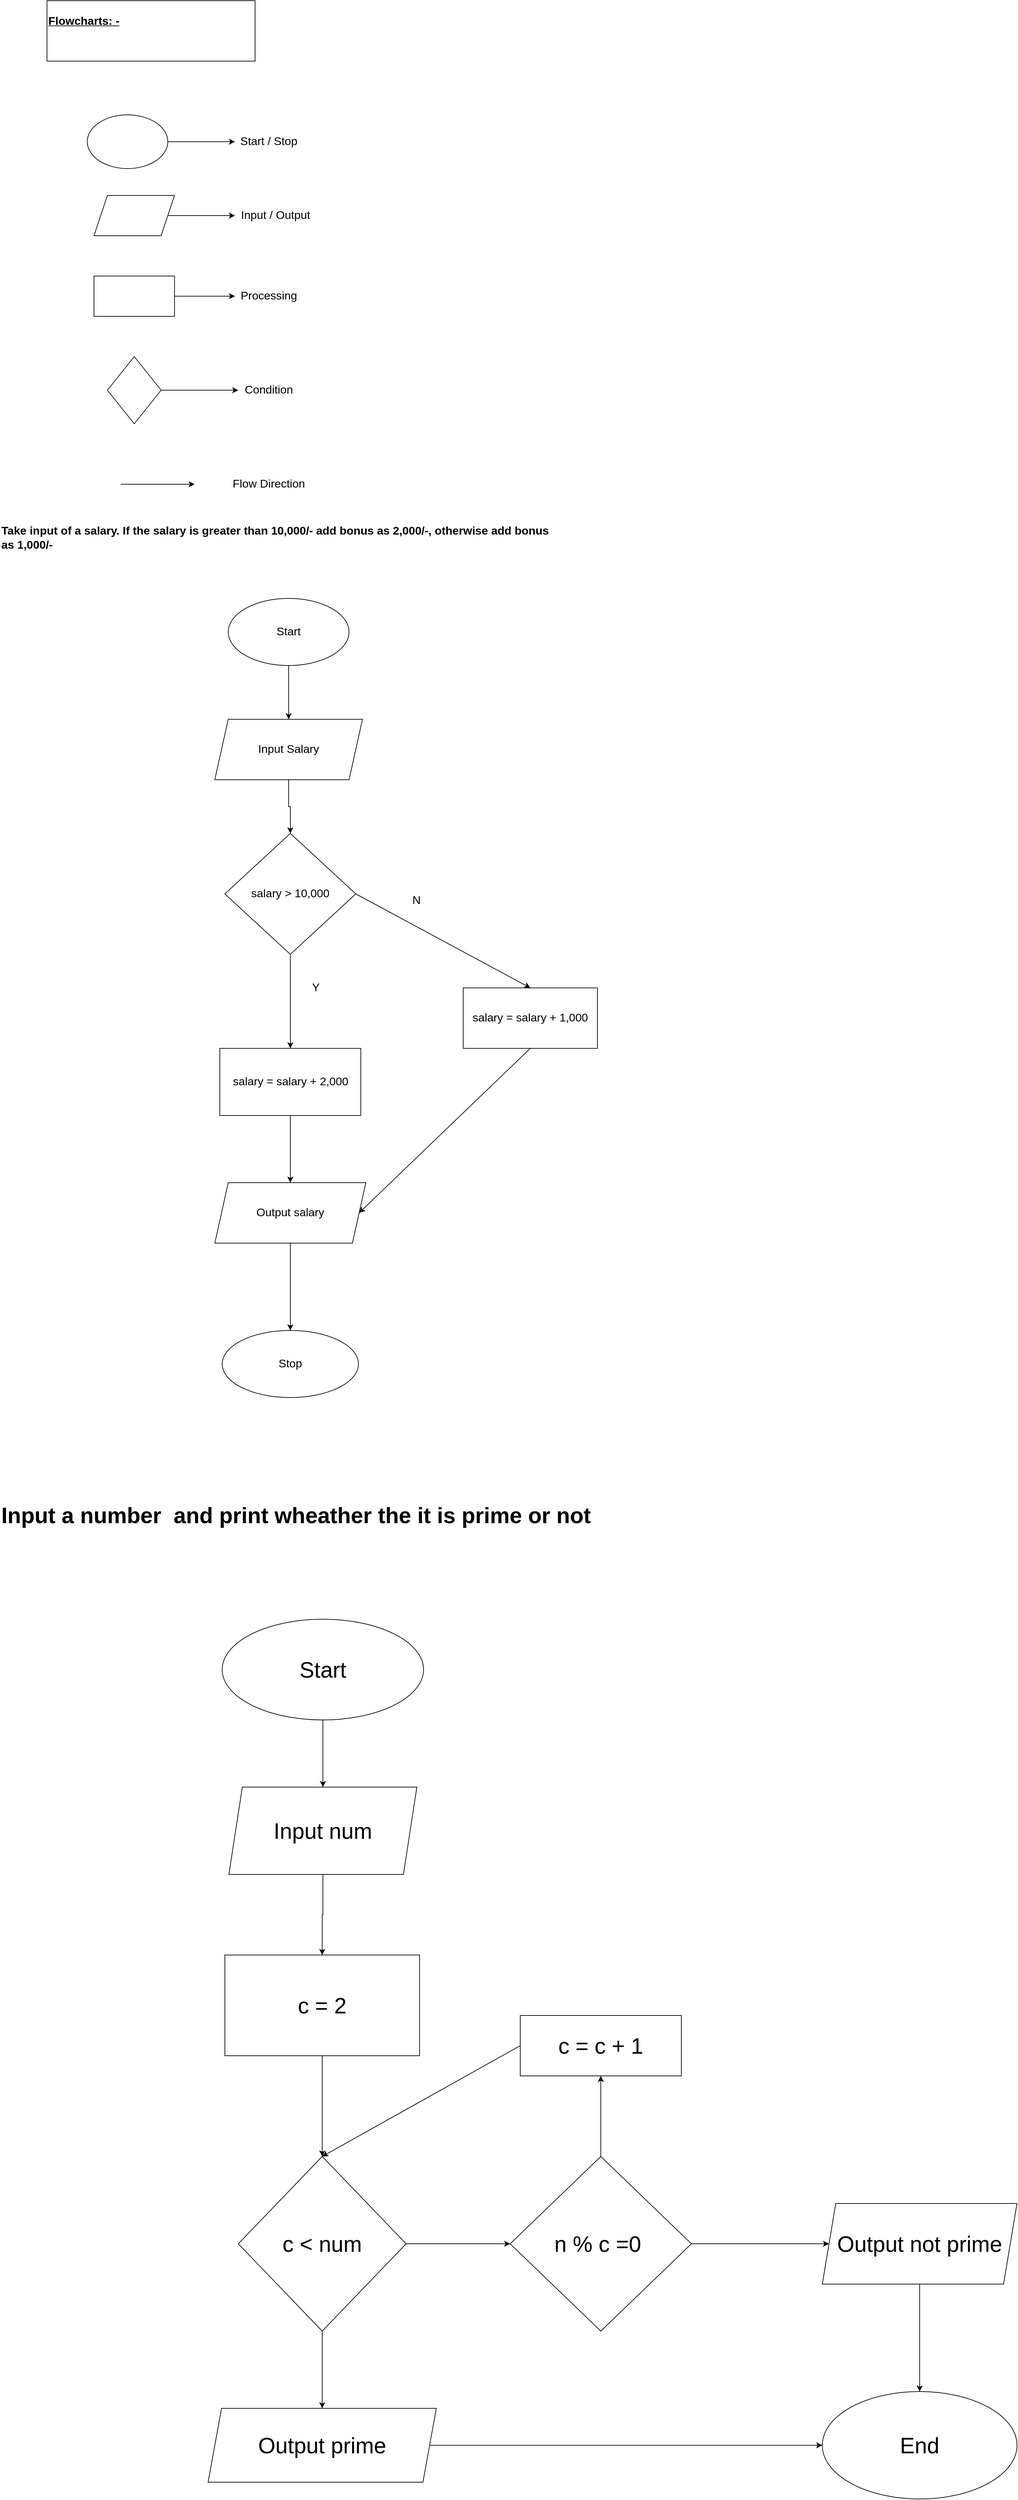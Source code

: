 <mxfile version="16.5.6" type="device"><diagram id="RVVFhKQOhSbV1LmfF7zT" name="Page-1"><mxGraphModel dx="5011" dy="2054" grid="1" gridSize="10" guides="1" tooltips="1" connect="1" arrows="1" fold="1" page="1" pageScale="1" pageWidth="850" pageHeight="1100" math="0" shadow="0"><root><mxCell id="0"/><mxCell id="1" parent="0"/><mxCell id="9Dl6OiXzPKv29HgNr3uS-11" value="&lt;font&gt;&lt;u&gt;&lt;span style=&quot;font-size: 17px&quot;&gt;&lt;b&gt;Flowcharts: -&lt;br&gt;&lt;/b&gt;&lt;/span&gt;&lt;/u&gt;&lt;br&gt;&lt;br&gt;&lt;/font&gt;" style="whiteSpace=wrap;html=1;align=left;" vertex="1" parent="1"><mxGeometry x="-3280" y="40" width="310" height="90" as="geometry"/></mxCell><mxCell id="9Dl6OiXzPKv29HgNr3uS-16" style="edgeStyle=orthogonalEdgeStyle;rounded=0;orthogonalLoop=1;jettySize=auto;html=1;exitX=1;exitY=0.5;exitDx=0;exitDy=0;fontSize=17;" edge="1" parent="1" source="9Dl6OiXzPKv29HgNr3uS-13" target="9Dl6OiXzPKv29HgNr3uS-14"><mxGeometry relative="1" as="geometry"/></mxCell><mxCell id="9Dl6OiXzPKv29HgNr3uS-13" value="" style="ellipse;whiteSpace=wrap;html=1;fontSize=17;" vertex="1" parent="1"><mxGeometry x="-3220" y="210" width="120" height="80" as="geometry"/></mxCell><mxCell id="9Dl6OiXzPKv29HgNr3uS-14" value="Start / Stop" style="text;html=1;align=center;verticalAlign=middle;resizable=0;points=[];autosize=1;strokeColor=none;fillColor=none;fontSize=17;" vertex="1" parent="1"><mxGeometry x="-3000" y="235" width="100" height="30" as="geometry"/></mxCell><mxCell id="9Dl6OiXzPKv29HgNr3uS-19" style="edgeStyle=orthogonalEdgeStyle;rounded=0;orthogonalLoop=1;jettySize=auto;html=1;fontSize=17;" edge="1" parent="1" source="9Dl6OiXzPKv29HgNr3uS-17" target="9Dl6OiXzPKv29HgNr3uS-18"><mxGeometry relative="1" as="geometry"/></mxCell><mxCell id="9Dl6OiXzPKv29HgNr3uS-17" value="" style="shape=parallelogram;perimeter=parallelogramPerimeter;whiteSpace=wrap;html=1;fixedSize=1;fontSize=17;" vertex="1" parent="1"><mxGeometry x="-3210" y="330" width="120" height="60" as="geometry"/></mxCell><mxCell id="9Dl6OiXzPKv29HgNr3uS-18" value="Input / Output" style="text;html=1;align=center;verticalAlign=middle;resizable=0;points=[];autosize=1;strokeColor=none;fillColor=none;fontSize=17;" vertex="1" parent="1"><mxGeometry x="-3000" y="345" width="120" height="30" as="geometry"/></mxCell><mxCell id="9Dl6OiXzPKv29HgNr3uS-22" style="edgeStyle=orthogonalEdgeStyle;rounded=0;orthogonalLoop=1;jettySize=auto;html=1;fontSize=17;" edge="1" parent="1" source="9Dl6OiXzPKv29HgNr3uS-20" target="9Dl6OiXzPKv29HgNr3uS-21"><mxGeometry relative="1" as="geometry"/></mxCell><mxCell id="9Dl6OiXzPKv29HgNr3uS-20" value="" style="rounded=0;whiteSpace=wrap;html=1;fontSize=17;" vertex="1" parent="1"><mxGeometry x="-3210" y="450" width="120" height="60" as="geometry"/></mxCell><mxCell id="9Dl6OiXzPKv29HgNr3uS-21" value="Processing" style="text;html=1;align=center;verticalAlign=middle;resizable=0;points=[];autosize=1;strokeColor=none;fillColor=none;fontSize=17;" vertex="1" parent="1"><mxGeometry x="-3000" y="465" width="100" height="30" as="geometry"/></mxCell><mxCell id="9Dl6OiXzPKv29HgNr3uS-25" style="edgeStyle=orthogonalEdgeStyle;rounded=0;orthogonalLoop=1;jettySize=auto;html=1;fontSize=17;" edge="1" parent="1" source="9Dl6OiXzPKv29HgNr3uS-23" target="9Dl6OiXzPKv29HgNr3uS-24"><mxGeometry relative="1" as="geometry"/></mxCell><mxCell id="9Dl6OiXzPKv29HgNr3uS-23" value="" style="rhombus;whiteSpace=wrap;html=1;fontSize=17;" vertex="1" parent="1"><mxGeometry x="-3190" y="570" width="80" height="100" as="geometry"/></mxCell><mxCell id="9Dl6OiXzPKv29HgNr3uS-24" value="Condition" style="text;html=1;align=center;verticalAlign=middle;resizable=0;points=[];autosize=1;strokeColor=none;fillColor=none;fontSize=17;" vertex="1" parent="1"><mxGeometry x="-2995" y="605" width="90" height="30" as="geometry"/></mxCell><mxCell id="9Dl6OiXzPKv29HgNr3uS-29" value="Take input of a salary. If the salary is greater than 10,000/- add bonus as 2,000/-, otherwise add bonus as 1,000/-" style="text;html=1;strokeColor=none;fillColor=none;align=left;verticalAlign=middle;whiteSpace=wrap;rounded=0;fontSize=17;fontStyle=1" vertex="1" parent="1"><mxGeometry x="-3350" y="790" width="820" height="100" as="geometry"/></mxCell><mxCell id="9Dl6OiXzPKv29HgNr3uS-35" style="edgeStyle=orthogonalEdgeStyle;rounded=0;orthogonalLoop=1;jettySize=auto;html=1;entryX=0.5;entryY=0;entryDx=0;entryDy=0;fontSize=17;" edge="1" parent="1" source="9Dl6OiXzPKv29HgNr3uS-30" target="9Dl6OiXzPKv29HgNr3uS-34"><mxGeometry relative="1" as="geometry"/></mxCell><mxCell id="9Dl6OiXzPKv29HgNr3uS-30" value="Start" style="ellipse;whiteSpace=wrap;html=1;fontSize=17;" vertex="1" parent="1"><mxGeometry x="-3010" y="930" width="180" height="100" as="geometry"/></mxCell><mxCell id="9Dl6OiXzPKv29HgNr3uS-32" value="" style="endArrow=classic;html=1;rounded=0;fontSize=17;" edge="1" parent="1"><mxGeometry width="50" height="50" relative="1" as="geometry"><mxPoint x="-3170" y="760" as="sourcePoint"/><mxPoint x="-3060" y="760" as="targetPoint"/></mxGeometry></mxCell><mxCell id="9Dl6OiXzPKv29HgNr3uS-33" value="Flow Direction" style="text;html=1;align=center;verticalAlign=middle;resizable=0;points=[];autosize=1;strokeColor=none;fillColor=none;fontSize=17;" vertex="1" parent="1"><mxGeometry x="-3010" y="745" width="120" height="30" as="geometry"/></mxCell><mxCell id="9Dl6OiXzPKv29HgNr3uS-45" style="edgeStyle=orthogonalEdgeStyle;rounded=0;orthogonalLoop=1;jettySize=auto;html=1;entryX=0.5;entryY=0;entryDx=0;entryDy=0;fontSize=17;" edge="1" parent="1" source="9Dl6OiXzPKv29HgNr3uS-34" target="9Dl6OiXzPKv29HgNr3uS-36"><mxGeometry relative="1" as="geometry"/></mxCell><mxCell id="9Dl6OiXzPKv29HgNr3uS-34" value="Input Salary" style="shape=parallelogram;perimeter=parallelogramPerimeter;whiteSpace=wrap;html=1;fixedSize=1;fontSize=17;" vertex="1" parent="1"><mxGeometry x="-3030" y="1110" width="220" height="90" as="geometry"/></mxCell><mxCell id="9Dl6OiXzPKv29HgNr3uS-46" style="edgeStyle=orthogonalEdgeStyle;rounded=0;orthogonalLoop=1;jettySize=auto;html=1;fontSize=17;" edge="1" parent="1" source="9Dl6OiXzPKv29HgNr3uS-36" target="9Dl6OiXzPKv29HgNr3uS-37"><mxGeometry relative="1" as="geometry"/></mxCell><mxCell id="9Dl6OiXzPKv29HgNr3uS-36" value="salary &amp;gt; 10,000" style="rhombus;whiteSpace=wrap;html=1;fontSize=17;" vertex="1" parent="1"><mxGeometry x="-3015" y="1280" width="195" height="180" as="geometry"/></mxCell><mxCell id="9Dl6OiXzPKv29HgNr3uS-49" style="edgeStyle=orthogonalEdgeStyle;rounded=0;orthogonalLoop=1;jettySize=auto;html=1;exitX=0.5;exitY=1;exitDx=0;exitDy=0;fontSize=17;" edge="1" parent="1" source="9Dl6OiXzPKv29HgNr3uS-37" target="9Dl6OiXzPKv29HgNr3uS-48"><mxGeometry relative="1" as="geometry"/></mxCell><mxCell id="9Dl6OiXzPKv29HgNr3uS-37" value="salary = salary + 2,000" style="rounded=0;whiteSpace=wrap;html=1;fontSize=17;" vertex="1" parent="1"><mxGeometry x="-3022.5" y="1600" width="210" height="100" as="geometry"/></mxCell><mxCell id="9Dl6OiXzPKv29HgNr3uS-38" value="salary = salary + 1,000" style="rounded=0;whiteSpace=wrap;html=1;fontSize=17;" vertex="1" parent="1"><mxGeometry x="-2660" y="1510" width="200" height="90" as="geometry"/></mxCell><mxCell id="9Dl6OiXzPKv29HgNr3uS-40" value="" style="endArrow=classic;html=1;rounded=0;fontSize=17;exitX=1;exitY=0.5;exitDx=0;exitDy=0;entryX=0.5;entryY=0;entryDx=0;entryDy=0;" edge="1" parent="1" source="9Dl6OiXzPKv29HgNr3uS-36" target="9Dl6OiXzPKv29HgNr3uS-38"><mxGeometry width="50" height="50" relative="1" as="geometry"><mxPoint x="-2800" y="1490" as="sourcePoint"/><mxPoint x="-2750" y="1440" as="targetPoint"/></mxGeometry></mxCell><mxCell id="9Dl6OiXzPKv29HgNr3uS-47" value="" style="endArrow=classic;html=1;rounded=0;fontSize=17;exitX=0.5;exitY=1;exitDx=0;exitDy=0;entryX=1;entryY=0.5;entryDx=0;entryDy=0;" edge="1" parent="1" source="9Dl6OiXzPKv29HgNr3uS-38" target="9Dl6OiXzPKv29HgNr3uS-48"><mxGeometry width="50" height="50" relative="1" as="geometry"><mxPoint x="-2820" y="1590" as="sourcePoint"/><mxPoint x="-2720" y="1750" as="targetPoint"/></mxGeometry></mxCell><mxCell id="9Dl6OiXzPKv29HgNr3uS-51" style="edgeStyle=orthogonalEdgeStyle;rounded=0;orthogonalLoop=1;jettySize=auto;html=1;fontSize=17;" edge="1" parent="1" source="9Dl6OiXzPKv29HgNr3uS-48" target="9Dl6OiXzPKv29HgNr3uS-50"><mxGeometry relative="1" as="geometry"/></mxCell><mxCell id="9Dl6OiXzPKv29HgNr3uS-48" value="Output salary" style="shape=parallelogram;perimeter=parallelogramPerimeter;whiteSpace=wrap;html=1;fixedSize=1;fontSize=17;" vertex="1" parent="1"><mxGeometry x="-3030" y="1800" width="225" height="90" as="geometry"/></mxCell><mxCell id="9Dl6OiXzPKv29HgNr3uS-50" value="Stop" style="ellipse;whiteSpace=wrap;html=1;fontSize=17;" vertex="1" parent="1"><mxGeometry x="-3019" y="2020" width="203" height="100" as="geometry"/></mxCell><mxCell id="9Dl6OiXzPKv29HgNr3uS-52" value="Y" style="text;html=1;align=center;verticalAlign=middle;resizable=0;points=[];autosize=1;strokeColor=none;fillColor=none;fontSize=17;" vertex="1" parent="1"><mxGeometry x="-2895" y="1495" width="30" height="30" as="geometry"/></mxCell><mxCell id="9Dl6OiXzPKv29HgNr3uS-53" value="N" style="text;html=1;align=center;verticalAlign=middle;resizable=0;points=[];autosize=1;strokeColor=none;fillColor=none;fontSize=17;" vertex="1" parent="1"><mxGeometry x="-2745" y="1365" width="30" height="30" as="geometry"/></mxCell><mxCell id="9Dl6OiXzPKv29HgNr3uS-54" value="&lt;b&gt;&lt;font style=&quot;font-size: 33px&quot;&gt;Input a number&amp;nbsp; and print wheather the it is prime or not&lt;/font&gt;&lt;/b&gt;" style="text;html=1;strokeColor=none;fillColor=none;align=left;verticalAlign=middle;whiteSpace=wrap;rounded=0;fontSize=17;" vertex="1" parent="1"><mxGeometry x="-3350" y="2190" width="1090" height="210" as="geometry"/></mxCell><mxCell id="9Dl6OiXzPKv29HgNr3uS-60" style="edgeStyle=orthogonalEdgeStyle;rounded=0;orthogonalLoop=1;jettySize=auto;html=1;fontSize=33;" edge="1" parent="1" source="9Dl6OiXzPKv29HgNr3uS-55" target="9Dl6OiXzPKv29HgNr3uS-56"><mxGeometry relative="1" as="geometry"/></mxCell><mxCell id="9Dl6OiXzPKv29HgNr3uS-55" value="Start" style="ellipse;whiteSpace=wrap;html=1;fontSize=33;" vertex="1" parent="1"><mxGeometry x="-3019" y="2450" width="300" height="150" as="geometry"/></mxCell><mxCell id="9Dl6OiXzPKv29HgNr3uS-61" style="edgeStyle=orthogonalEdgeStyle;rounded=0;orthogonalLoop=1;jettySize=auto;html=1;fontSize=33;" edge="1" parent="1" source="9Dl6OiXzPKv29HgNr3uS-56" target="9Dl6OiXzPKv29HgNr3uS-58"><mxGeometry relative="1" as="geometry"/></mxCell><mxCell id="9Dl6OiXzPKv29HgNr3uS-56" value="Input num" style="shape=parallelogram;perimeter=parallelogramPerimeter;whiteSpace=wrap;html=1;fixedSize=1;fontSize=33;" vertex="1" parent="1"><mxGeometry x="-3009" y="2700" width="280" height="130" as="geometry"/></mxCell><mxCell id="9Dl6OiXzPKv29HgNr3uS-62" style="edgeStyle=orthogonalEdgeStyle;rounded=0;orthogonalLoop=1;jettySize=auto;html=1;fontSize=33;" edge="1" parent="1" source="9Dl6OiXzPKv29HgNr3uS-58" target="9Dl6OiXzPKv29HgNr3uS-59"><mxGeometry relative="1" as="geometry"><Array as="points"><mxPoint x="-2869" y="3260"/><mxPoint x="-2869" y="3260"/></Array></mxGeometry></mxCell><mxCell id="9Dl6OiXzPKv29HgNr3uS-58" value="c = 2" style="rounded=0;whiteSpace=wrap;html=1;fontSize=33;" vertex="1" parent="1"><mxGeometry x="-3015" y="2950" width="290" height="150" as="geometry"/></mxCell><mxCell id="9Dl6OiXzPKv29HgNr3uS-64" style="edgeStyle=orthogonalEdgeStyle;rounded=0;orthogonalLoop=1;jettySize=auto;html=1;entryX=0;entryY=0.5;entryDx=0;entryDy=0;fontSize=33;" edge="1" parent="1" source="9Dl6OiXzPKv29HgNr3uS-59" target="9Dl6OiXzPKv29HgNr3uS-63"><mxGeometry relative="1" as="geometry"/></mxCell><mxCell id="9Dl6OiXzPKv29HgNr3uS-71" style="edgeStyle=orthogonalEdgeStyle;rounded=0;orthogonalLoop=1;jettySize=auto;html=1;entryX=0.5;entryY=0;entryDx=0;entryDy=0;fontSize=33;" edge="1" parent="1" source="9Dl6OiXzPKv29HgNr3uS-59" target="9Dl6OiXzPKv29HgNr3uS-70"><mxGeometry relative="1" as="geometry"/></mxCell><mxCell id="9Dl6OiXzPKv29HgNr3uS-59" value="c &amp;lt; num" style="rhombus;whiteSpace=wrap;html=1;fontSize=33;" vertex="1" parent="1"><mxGeometry x="-2995" y="3250" width="250" height="260" as="geometry"/></mxCell><mxCell id="9Dl6OiXzPKv29HgNr3uS-66" style="edgeStyle=orthogonalEdgeStyle;rounded=0;orthogonalLoop=1;jettySize=auto;html=1;exitX=0.5;exitY=0;exitDx=0;exitDy=0;entryX=0.5;entryY=1;entryDx=0;entryDy=0;fontSize=33;" edge="1" parent="1" source="9Dl6OiXzPKv29HgNr3uS-63" target="9Dl6OiXzPKv29HgNr3uS-65"><mxGeometry relative="1" as="geometry"/></mxCell><mxCell id="9Dl6OiXzPKv29HgNr3uS-69" style="edgeStyle=orthogonalEdgeStyle;rounded=0;orthogonalLoop=1;jettySize=auto;html=1;entryX=0;entryY=0.5;entryDx=0;entryDy=0;fontSize=33;" edge="1" parent="1" source="9Dl6OiXzPKv29HgNr3uS-63" target="9Dl6OiXzPKv29HgNr3uS-68"><mxGeometry relative="1" as="geometry"/></mxCell><mxCell id="9Dl6OiXzPKv29HgNr3uS-63" value="n % c =0&amp;nbsp;" style="rhombus;whiteSpace=wrap;html=1;fontSize=33;" vertex="1" parent="1"><mxGeometry x="-2590" y="3250" width="270" height="260" as="geometry"/></mxCell><mxCell id="9Dl6OiXzPKv29HgNr3uS-65" value="c = c + 1" style="rounded=0;whiteSpace=wrap;html=1;fontSize=33;" vertex="1" parent="1"><mxGeometry x="-2575" y="3040" width="240" height="90" as="geometry"/></mxCell><mxCell id="9Dl6OiXzPKv29HgNr3uS-67" value="" style="endArrow=classic;html=1;rounded=0;fontSize=33;exitX=0;exitY=0.5;exitDx=0;exitDy=0;entryX=0.5;entryY=0;entryDx=0;entryDy=0;" edge="1" parent="1" source="9Dl6OiXzPKv29HgNr3uS-65" target="9Dl6OiXzPKv29HgNr3uS-59"><mxGeometry width="50" height="50" relative="1" as="geometry"><mxPoint x="-2700" y="3260" as="sourcePoint"/><mxPoint x="-2870" y="3330" as="targetPoint"/></mxGeometry></mxCell><mxCell id="9Dl6OiXzPKv29HgNr3uS-73" style="edgeStyle=orthogonalEdgeStyle;rounded=0;orthogonalLoop=1;jettySize=auto;html=1;entryX=0.5;entryY=0;entryDx=0;entryDy=0;fontSize=33;" edge="1" parent="1" source="9Dl6OiXzPKv29HgNr3uS-68" target="9Dl6OiXzPKv29HgNr3uS-72"><mxGeometry relative="1" as="geometry"/></mxCell><mxCell id="9Dl6OiXzPKv29HgNr3uS-68" value="Output not prime" style="shape=parallelogram;perimeter=parallelogramPerimeter;whiteSpace=wrap;html=1;fixedSize=1;fontSize=33;" vertex="1" parent="1"><mxGeometry x="-2125" y="3320" width="290" height="120" as="geometry"/></mxCell><mxCell id="9Dl6OiXzPKv29HgNr3uS-74" style="edgeStyle=orthogonalEdgeStyle;rounded=0;orthogonalLoop=1;jettySize=auto;html=1;fontSize=33;" edge="1" parent="1" source="9Dl6OiXzPKv29HgNr3uS-70" target="9Dl6OiXzPKv29HgNr3uS-72"><mxGeometry relative="1" as="geometry"/></mxCell><mxCell id="9Dl6OiXzPKv29HgNr3uS-70" value="Output prime" style="shape=parallelogram;perimeter=parallelogramPerimeter;whiteSpace=wrap;html=1;fixedSize=1;fontSize=33;" vertex="1" parent="1"><mxGeometry x="-3040" y="3625" width="340" height="110" as="geometry"/></mxCell><mxCell id="9Dl6OiXzPKv29HgNr3uS-72" value="End" style="ellipse;whiteSpace=wrap;html=1;fontSize=33;" vertex="1" parent="1"><mxGeometry x="-2125" y="3600" width="290" height="160" as="geometry"/></mxCell></root></mxGraphModel></diagram></mxfile>